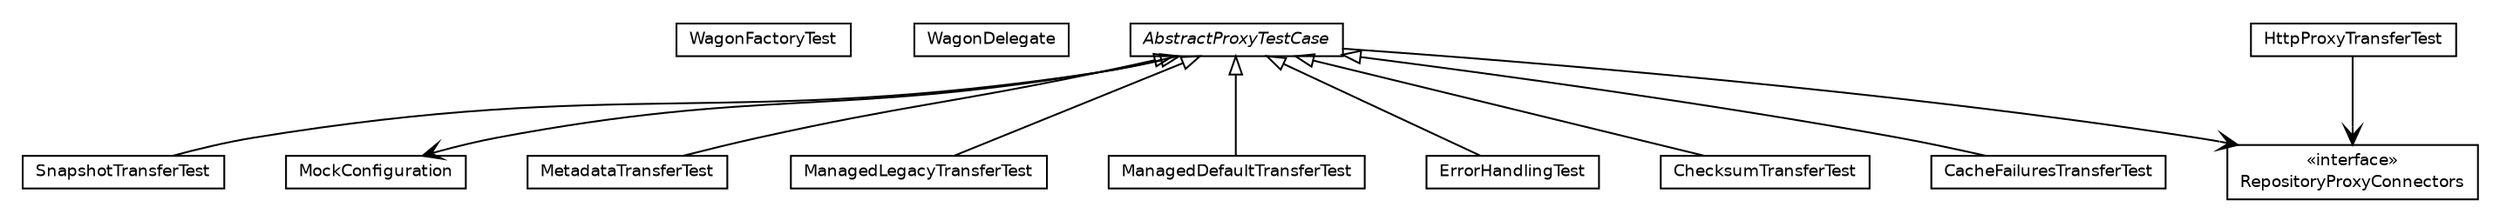 #!/usr/local/bin/dot
#
# Class diagram 
# Generated by UmlGraph version 4.6 (http://www.spinellis.gr/sw/umlgraph)
#

digraph G {
	edge [fontname="Helvetica",fontsize=10,labelfontname="Helvetica",labelfontsize=10];
	node [fontname="Helvetica",fontsize=10,shape=plaintext];
	// org.apache.maven.archiva.proxy.WagonFactoryTest
	c7869 [label=<<table border="0" cellborder="1" cellspacing="0" cellpadding="2" port="p" href="./WagonFactoryTest.html">
		<tr><td><table border="0" cellspacing="0" cellpadding="1">
			<tr><td> WagonFactoryTest </td></tr>
		</table></td></tr>
		</table>>, fontname="Helvetica", fontcolor="black", fontsize=9.0];
	// org.apache.maven.archiva.proxy.WagonDelegate
	c7870 [label=<<table border="0" cellborder="1" cellspacing="0" cellpadding="2" port="p" href="./WagonDelegate.html">
		<tr><td><table border="0" cellspacing="0" cellpadding="1">
			<tr><td> WagonDelegate </td></tr>
		</table></td></tr>
		</table>>, fontname="Helvetica", fontcolor="black", fontsize=9.0];
	// org.apache.maven.archiva.proxy.SnapshotTransferTest
	c7871 [label=<<table border="0" cellborder="1" cellspacing="0" cellpadding="2" port="p" href="./SnapshotTransferTest.html">
		<tr><td><table border="0" cellspacing="0" cellpadding="1">
			<tr><td> SnapshotTransferTest </td></tr>
		</table></td></tr>
		</table>>, fontname="Helvetica", fontcolor="black", fontsize=9.0];
	// org.apache.maven.archiva.proxy.MockConfiguration
	c7872 [label=<<table border="0" cellborder="1" cellspacing="0" cellpadding="2" port="p" href="./MockConfiguration.html">
		<tr><td><table border="0" cellspacing="0" cellpadding="1">
			<tr><td> MockConfiguration </td></tr>
		</table></td></tr>
		</table>>, fontname="Helvetica", fontcolor="black", fontsize=9.0];
	// org.apache.maven.archiva.proxy.MetadataTransferTest
	c7873 [label=<<table border="0" cellborder="1" cellspacing="0" cellpadding="2" port="p" href="./MetadataTransferTest.html">
		<tr><td><table border="0" cellspacing="0" cellpadding="1">
			<tr><td> MetadataTransferTest </td></tr>
		</table></td></tr>
		</table>>, fontname="Helvetica", fontcolor="black", fontsize=9.0];
	// org.apache.maven.archiva.proxy.ManagedLegacyTransferTest
	c7874 [label=<<table border="0" cellborder="1" cellspacing="0" cellpadding="2" port="p" href="./ManagedLegacyTransferTest.html">
		<tr><td><table border="0" cellspacing="0" cellpadding="1">
			<tr><td> ManagedLegacyTransferTest </td></tr>
		</table></td></tr>
		</table>>, fontname="Helvetica", fontcolor="black", fontsize=9.0];
	// org.apache.maven.archiva.proxy.ManagedDefaultTransferTest
	c7875 [label=<<table border="0" cellborder="1" cellspacing="0" cellpadding="2" port="p" href="./ManagedDefaultTransferTest.html">
		<tr><td><table border="0" cellspacing="0" cellpadding="1">
			<tr><td> ManagedDefaultTransferTest </td></tr>
		</table></td></tr>
		</table>>, fontname="Helvetica", fontcolor="black", fontsize=9.0];
	// org.apache.maven.archiva.proxy.HttpProxyTransferTest
	c7876 [label=<<table border="0" cellborder="1" cellspacing="0" cellpadding="2" port="p" href="./HttpProxyTransferTest.html">
		<tr><td><table border="0" cellspacing="0" cellpadding="1">
			<tr><td> HttpProxyTransferTest </td></tr>
		</table></td></tr>
		</table>>, fontname="Helvetica", fontcolor="black", fontsize=9.0];
	// org.apache.maven.archiva.proxy.ErrorHandlingTest
	c7877 [label=<<table border="0" cellborder="1" cellspacing="0" cellpadding="2" port="p" href="./ErrorHandlingTest.html">
		<tr><td><table border="0" cellspacing="0" cellpadding="1">
			<tr><td> ErrorHandlingTest </td></tr>
		</table></td></tr>
		</table>>, fontname="Helvetica", fontcolor="black", fontsize=9.0];
	// org.apache.maven.archiva.proxy.ChecksumTransferTest
	c7878 [label=<<table border="0" cellborder="1" cellspacing="0" cellpadding="2" port="p" href="./ChecksumTransferTest.html">
		<tr><td><table border="0" cellspacing="0" cellpadding="1">
			<tr><td> ChecksumTransferTest </td></tr>
		</table></td></tr>
		</table>>, fontname="Helvetica", fontcolor="black", fontsize=9.0];
	// org.apache.maven.archiva.proxy.CacheFailuresTransferTest
	c7879 [label=<<table border="0" cellborder="1" cellspacing="0" cellpadding="2" port="p" href="./CacheFailuresTransferTest.html">
		<tr><td><table border="0" cellspacing="0" cellpadding="1">
			<tr><td> CacheFailuresTransferTest </td></tr>
		</table></td></tr>
		</table>>, fontname="Helvetica", fontcolor="black", fontsize=9.0];
	// org.apache.maven.archiva.proxy.AbstractProxyTestCase
	c7880 [label=<<table border="0" cellborder="1" cellspacing="0" cellpadding="2" port="p" href="./AbstractProxyTestCase.html">
		<tr><td><table border="0" cellspacing="0" cellpadding="1">
			<tr><td><font face="Helvetica-Oblique"> AbstractProxyTestCase </font></td></tr>
		</table></td></tr>
		</table>>, fontname="Helvetica", fontcolor="black", fontsize=9.0];
	//org.apache.maven.archiva.proxy.SnapshotTransferTest extends org.apache.maven.archiva.proxy.AbstractProxyTestCase
	c7880:p -> c7871:p [dir=back,arrowtail=empty];
	//org.apache.maven.archiva.proxy.MetadataTransferTest extends org.apache.maven.archiva.proxy.AbstractProxyTestCase
	c7880:p -> c7873:p [dir=back,arrowtail=empty];
	//org.apache.maven.archiva.proxy.ManagedLegacyTransferTest extends org.apache.maven.archiva.proxy.AbstractProxyTestCase
	c7880:p -> c7874:p [dir=back,arrowtail=empty];
	//org.apache.maven.archiva.proxy.ManagedDefaultTransferTest extends org.apache.maven.archiva.proxy.AbstractProxyTestCase
	c7880:p -> c7875:p [dir=back,arrowtail=empty];
	//org.apache.maven.archiva.proxy.ErrorHandlingTest extends org.apache.maven.archiva.proxy.AbstractProxyTestCase
	c7880:p -> c7877:p [dir=back,arrowtail=empty];
	//org.apache.maven.archiva.proxy.ChecksumTransferTest extends org.apache.maven.archiva.proxy.AbstractProxyTestCase
	c7880:p -> c7878:p [dir=back,arrowtail=empty];
	//org.apache.maven.archiva.proxy.CacheFailuresTransferTest extends org.apache.maven.archiva.proxy.AbstractProxyTestCase
	c7880:p -> c7879:p [dir=back,arrowtail=empty];
	// org.apache.maven.archiva.proxy.HttpProxyTransferTest NAVASSOC org.apache.maven.archiva.proxy.RepositoryProxyConnectors
	c7876:p -> c7931:p [taillabel="", label="", headlabel="", fontname="Helvetica", fontcolor="black", fontsize=10.0, color="black", arrowhead=open];
	// org.apache.maven.archiva.proxy.AbstractProxyTestCase NAVASSOC org.apache.maven.archiva.proxy.RepositoryProxyConnectors
	c7880:p -> c7931:p [taillabel="", label="", headlabel="", fontname="Helvetica", fontcolor="black", fontsize=10.0, color="black", arrowhead=open];
	// org.apache.maven.archiva.proxy.AbstractProxyTestCase NAVASSOC org.apache.maven.archiva.proxy.MockConfiguration
	c7880:p -> c7872:p [taillabel="", label="", headlabel="", fontname="Helvetica", fontcolor="black", fontsize=10.0, color="black", arrowhead=open];
	// org.apache.maven.archiva.proxy.RepositoryProxyConnectors
	c7931 [label=<<table border="0" cellborder="1" cellspacing="0" cellpadding="2" port="p" href="http://java.sun.com/j2se/1.4.2/docs/api/org/apache/maven/archiva/proxy/RepositoryProxyConnectors.html">
		<tr><td><table border="0" cellspacing="0" cellpadding="1">
			<tr><td> &laquo;interface&raquo; </td></tr>
			<tr><td> RepositoryProxyConnectors </td></tr>
		</table></td></tr>
		</table>>, fontname="Helvetica", fontcolor="black", fontsize=9.0];
}

